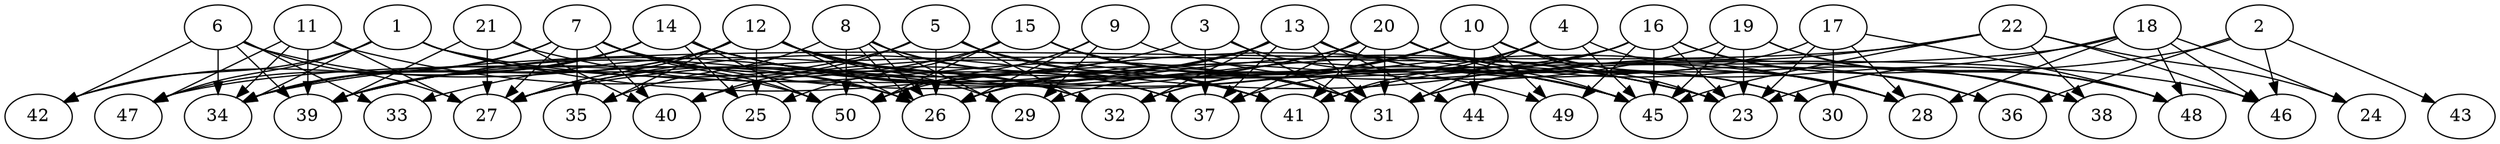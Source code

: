 // DAG automatically generated by daggen at Tue Aug  6 16:32:29 2019
// ./daggen --dot -n 50 --ccr 0.5 --fat 0.8 --regular 0.5 --density 0.5 --mindata 5242880 --maxdata 52428800 
digraph G {
  1 [size="21254144", alpha="0.12", expect_size="10627072"] 
  1 -> 34 [size ="10627072"]
  1 -> 42 [size ="10627072"]
  1 -> 45 [size ="10627072"]
  1 -> 46 [size ="10627072"]
  1 -> 47 [size ="10627072"]
  1 -> 50 [size ="10627072"]
  2 [size="17571840", alpha="0.18", expect_size="8785920"] 
  2 -> 31 [size ="8785920"]
  2 -> 36 [size ="8785920"]
  2 -> 43 [size ="8785920"]
  2 -> 46 [size ="8785920"]
  3 [size="54484992", alpha="0.10", expect_size="27242496"] 
  3 -> 27 [size ="27242496"]
  3 -> 31 [size ="27242496"]
  3 -> 37 [size ="27242496"]
  3 -> 45 [size ="27242496"]
  4 [size="40568832", alpha="0.12", expect_size="20284416"] 
  4 -> 28 [size ="20284416"]
  4 -> 31 [size ="20284416"]
  4 -> 32 [size ="20284416"]
  4 -> 41 [size ="20284416"]
  4 -> 45 [size ="20284416"]
  5 [size="62783488", alpha="0.09", expect_size="31391744"] 
  5 -> 26 [size ="31391744"]
  5 -> 32 [size ="31391744"]
  5 -> 34 [size ="31391744"]
  5 -> 40 [size ="31391744"]
  5 -> 41 [size ="31391744"]
  5 -> 45 [size ="31391744"]
  6 [size="29499392", alpha="0.01", expect_size="14749696"] 
  6 -> 26 [size ="14749696"]
  6 -> 27 [size ="14749696"]
  6 -> 33 [size ="14749696"]
  6 -> 34 [size ="14749696"]
  6 -> 39 [size ="14749696"]
  6 -> 42 [size ="14749696"]
  7 [size="57024512", alpha="0.16", expect_size="28512256"] 
  7 -> 23 [size ="28512256"]
  7 -> 26 [size ="28512256"]
  7 -> 27 [size ="28512256"]
  7 -> 32 [size ="28512256"]
  7 -> 34 [size ="28512256"]
  7 -> 35 [size ="28512256"]
  7 -> 40 [size ="28512256"]
  7 -> 47 [size ="28512256"]
  7 -> 50 [size ="28512256"]
  8 [size="59860992", alpha="0.08", expect_size="29930496"] 
  8 -> 26 [size ="29930496"]
  8 -> 26 [size ="29930496"]
  8 -> 29 [size ="29930496"]
  8 -> 35 [size ="29930496"]
  8 -> 37 [size ="29930496"]
  8 -> 41 [size ="29930496"]
  8 -> 50 [size ="29930496"]
  9 [size="89079808", alpha="0.13", expect_size="44539904"] 
  9 -> 26 [size ="44539904"]
  9 -> 28 [size ="44539904"]
  9 -> 29 [size ="44539904"]
  9 -> 50 [size ="44539904"]
  10 [size="50739200", alpha="0.04", expect_size="25369600"] 
  10 -> 23 [size ="25369600"]
  10 -> 26 [size ="25369600"]
  10 -> 28 [size ="25369600"]
  10 -> 29 [size ="25369600"]
  10 -> 32 [size ="25369600"]
  10 -> 33 [size ="25369600"]
  10 -> 44 [size ="25369600"]
  10 -> 48 [size ="25369600"]
  10 -> 49 [size ="25369600"]
  11 [size="36397056", alpha="0.14", expect_size="18198528"] 
  11 -> 27 [size ="18198528"]
  11 -> 34 [size ="18198528"]
  11 -> 39 [size ="18198528"]
  11 -> 41 [size ="18198528"]
  11 -> 47 [size ="18198528"]
  12 [size="95166464", alpha="0.03", expect_size="47583232"] 
  12 -> 25 [size ="47583232"]
  12 -> 26 [size ="47583232"]
  12 -> 27 [size ="47583232"]
  12 -> 28 [size ="47583232"]
  12 -> 29 [size ="47583232"]
  12 -> 32 [size ="47583232"]
  12 -> 34 [size ="47583232"]
  12 -> 35 [size ="47583232"]
  12 -> 37 [size ="47583232"]
  12 -> 39 [size ="47583232"]
  13 [size="85047296", alpha="0.00", expect_size="42523648"] 
  13 -> 26 [size ="42523648"]
  13 -> 30 [size ="42523648"]
  13 -> 31 [size ="42523648"]
  13 -> 32 [size ="42523648"]
  13 -> 36 [size ="42523648"]
  13 -> 37 [size ="42523648"]
  13 -> 39 [size ="42523648"]
  13 -> 44 [size ="42523648"]
  13 -> 50 [size ="42523648"]
  14 [size="39573504", alpha="0.09", expect_size="19786752"] 
  14 -> 23 [size ="19786752"]
  14 -> 25 [size ="19786752"]
  14 -> 31 [size ="19786752"]
  14 -> 34 [size ="19786752"]
  14 -> 39 [size ="19786752"]
  14 -> 42 [size ="19786752"]
  14 -> 49 [size ="19786752"]
  14 -> 50 [size ="19786752"]
  15 [size="98183168", alpha="0.18", expect_size="49091584"] 
  15 -> 23 [size ="49091584"]
  15 -> 25 [size ="49091584"]
  15 -> 31 [size ="49091584"]
  15 -> 39 [size ="49091584"]
  15 -> 45 [size ="49091584"]
  15 -> 50 [size ="49091584"]
  16 [size="48216064", alpha="0.00", expect_size="24108032"] 
  16 -> 23 [size ="24108032"]
  16 -> 27 [size ="24108032"]
  16 -> 36 [size ="24108032"]
  16 -> 37 [size ="24108032"]
  16 -> 45 [size ="24108032"]
  16 -> 47 [size ="24108032"]
  16 -> 48 [size ="24108032"]
  16 -> 49 [size ="24108032"]
  17 [size="51056640", alpha="0.14", expect_size="25528320"] 
  17 -> 23 [size ="25528320"]
  17 -> 28 [size ="25528320"]
  17 -> 30 [size ="25528320"]
  17 -> 41 [size ="25528320"]
  17 -> 48 [size ="25528320"]
  18 [size="30121984", alpha="0.15", expect_size="15060992"] 
  18 -> 23 [size ="15060992"]
  18 -> 24 [size ="15060992"]
  18 -> 27 [size ="15060992"]
  18 -> 28 [size ="15060992"]
  18 -> 46 [size ="15060992"]
  18 -> 48 [size ="15060992"]
  19 [size="69531648", alpha="0.04", expect_size="34765824"] 
  19 -> 23 [size ="34765824"]
  19 -> 26 [size ="34765824"]
  19 -> 38 [size ="34765824"]
  19 -> 45 [size ="34765824"]
  19 -> 48 [size ="34765824"]
  20 [size="37806080", alpha="0.01", expect_size="18903040"] 
  20 -> 30 [size ="18903040"]
  20 -> 31 [size ="18903040"]
  20 -> 37 [size ="18903040"]
  20 -> 38 [size ="18903040"]
  20 -> 39 [size ="18903040"]
  20 -> 40 [size ="18903040"]
  20 -> 41 [size ="18903040"]
  20 -> 45 [size ="18903040"]
  21 [size="57016320", alpha="0.01", expect_size="28508160"] 
  21 -> 27 [size ="28508160"]
  21 -> 31 [size ="28508160"]
  21 -> 39 [size ="28508160"]
  21 -> 40 [size ="28508160"]
  22 [size="30197760", alpha="0.03", expect_size="15098880"] 
  22 -> 24 [size ="15098880"]
  22 -> 31 [size ="15098880"]
  22 -> 34 [size ="15098880"]
  22 -> 38 [size ="15098880"]
  22 -> 45 [size ="15098880"]
  22 -> 46 [size ="15098880"]
  23 [size="44400640", alpha="0.14", expect_size="22200320"] 
  24 [size="45979648", alpha="0.11", expect_size="22989824"] 
  25 [size="87308288", alpha="0.19", expect_size="43654144"] 
  26 [size="75601920", alpha="0.11", expect_size="37800960"] 
  27 [size="77936640", alpha="0.13", expect_size="38968320"] 
  28 [size="48805888", alpha="0.06", expect_size="24402944"] 
  29 [size="25350144", alpha="0.15", expect_size="12675072"] 
  30 [size="43431936", alpha="0.13", expect_size="21715968"] 
  31 [size="50432000", alpha="0.16", expect_size="25216000"] 
  32 [size="57120768", alpha="0.17", expect_size="28560384"] 
  33 [size="70582272", alpha="0.14", expect_size="35291136"] 
  34 [size="40448000", alpha="0.18", expect_size="20224000"] 
  35 [size="91172864", alpha="0.19", expect_size="45586432"] 
  36 [size="86312960", alpha="0.09", expect_size="43156480"] 
  37 [size="44879872", alpha="0.07", expect_size="22439936"] 
  38 [size="13418496", alpha="0.10", expect_size="6709248"] 
  39 [size="41299968", alpha="0.05", expect_size="20649984"] 
  40 [size="18374656", alpha="0.06", expect_size="9187328"] 
  41 [size="79271936", alpha="0.16", expect_size="39635968"] 
  42 [size="61159424", alpha="0.11", expect_size="30579712"] 
  43 [size="48715776", alpha="0.13", expect_size="24357888"] 
  44 [size="22130688", alpha="0.03", expect_size="11065344"] 
  45 [size="10498048", alpha="0.09", expect_size="5249024"] 
  46 [size="101511168", alpha="0.08", expect_size="50755584"] 
  47 [size="49784832", alpha="0.02", expect_size="24892416"] 
  48 [size="84639744", alpha="0.04", expect_size="42319872"] 
  49 [size="36964352", alpha="0.10", expect_size="18482176"] 
  50 [size="60178432", alpha="0.02", expect_size="30089216"] 
}
